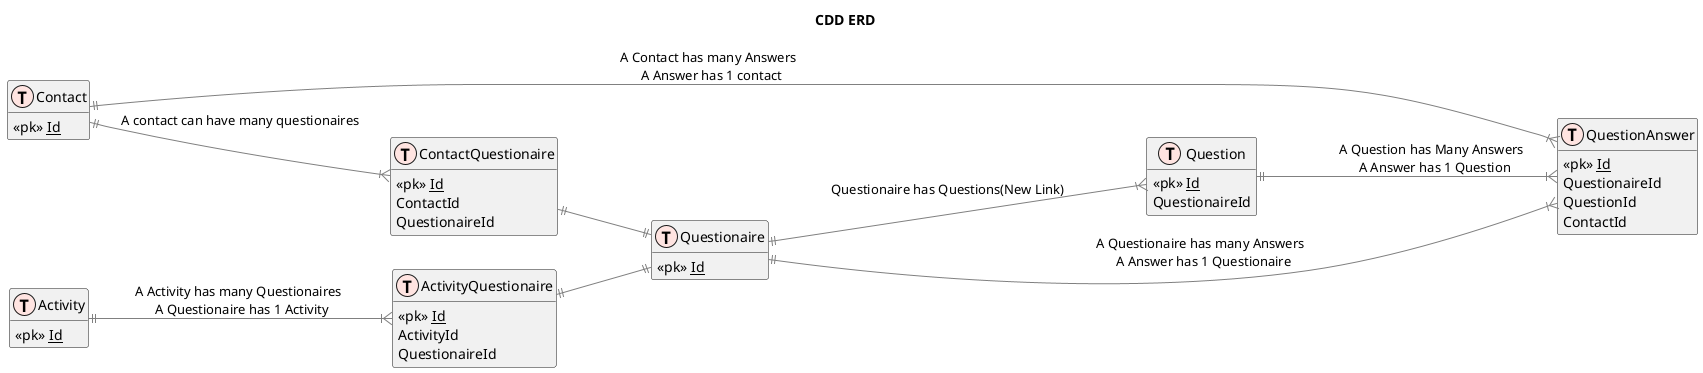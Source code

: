 @startuml

title CDD ERD 

left to right direction

!define table(x) class x << (T,mistyrose) >>   
!define view(x) class x << (V,lightblue) >>   
!define table(x) class x << (T,mistyrose) >>  
!define tr(x) class x << (R,red) >>  
!define tf(x) class x << (F,darkorange) >>   
!define af(x) class x << (F,white) >>   
!define fn(x) class x << (F,plum) >>   
!define fs(x) class x << (F,tan) >>   
!define ft(x) class x << (F,wheat) >>   
!define if(x) class x << (F,gaisboro) >>   
!define p(x) class x << (P,indianred) >>   
!define pc(x) class x << (P,lemonshiffon) >>   
!define x(x) class x << (P,linen) >>     
!define primary_key(x) <<pk>> <u>x</u>
!define foreign_key(x) <<fk>> <b>x</b>
!define link( k, y) k }--||  y
hide methods   
hide stereotypes  
skinparam classarrowcolor gray  


table(Contact)
{
    primary_key(Id)
}

table( Activity)
{
    primary_key(Id)
}

table( ActivityQuestionaire)
{
    primary_key(Id)
    ActivityId
    QuestionaireId
}

table(ContactQuestionaire)
{
    primary_key(Id)
    ContactId
    QuestionaireId
}

table( Questionaire)
{
    primary_key(Id)
}

table( Question)
{
    primary_key(Id)
    QuestionaireId
}

table( QuestionAnswer)
{
    primary_key(Id)
    QuestionaireId 
    QuestionId
    ContactId
}

Contact ||--|{ ContactQuestionaire : A contact can have many questionaires
ContactQuestionaire ||--|| Questionaire 
Contact ||--|{ QuestionAnswer : A Contact has many Answers \n A Answer has 1 contact

Activity ||--|{ ActivityQuestionaire : A Activity has many Questionaires \n A Questionaire has 1 Activity
ActivityQuestionaire ||--|| Questionaire

Questionaire ||--|{ Question : Questionaire has Questions(New Link)
Questionaire ||--|{ QuestionAnswer : A Questionaire has many Answers \n A Answer has 1 Questionaire
Question ||--|{ QuestionAnswer : A Question has Many Answers \n A Answer has 1 Question

@enduml